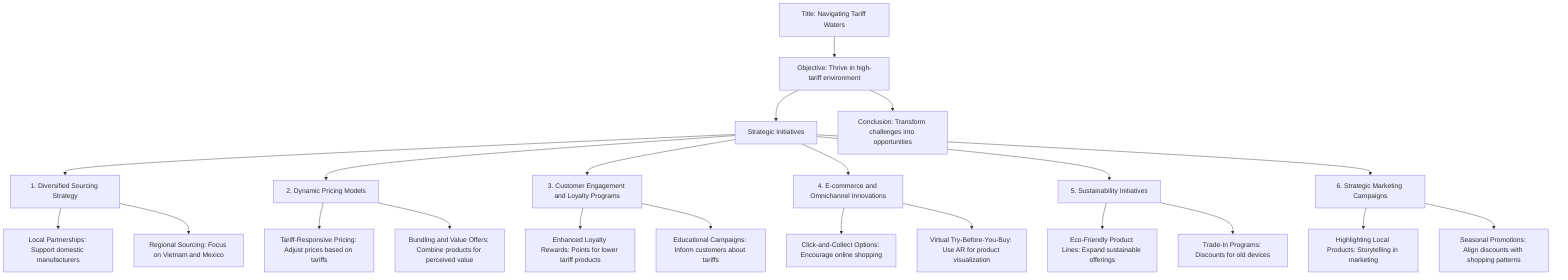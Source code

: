 flowchart TD
        A[Title: Navigating Tariff Waters] --> B[Objective: Thrive in high-tariff environment]
        
        B --> C[Strategic Initiatives]
        
        C --> D[1. Diversified Sourcing Strategy]
        D --> D1[Local Partnerships: Support domestic manufacturers]
        D --> D2[Regional Sourcing: Focus on Vietnam and Mexico]
        
        C --> E[2. Dynamic Pricing Models]
        E --> E1[Tariff-Responsive Pricing: Adjust prices based on tariffs]
        E --> E2[Bundling and Value Offers: Combine products for perceived value]
        
        C --> F[3. Customer Engagement and Loyalty Programs]
        F --> F1[Enhanced Loyalty Rewards: Points for lower tariff products]
        F --> F2[Educational Campaigns: Inform customers about tariffs]
        
        C --> G[4. E-commerce and Omnichannel Innovations]
        G --> G1[Click-and-Collect Options: Encourage online shopping]
        G --> G2[Virtual Try-Before-You-Buy: Use AR for product visualization]
        
        C --> H[5. Sustainability Initiatives]
        H --> H1[Eco-Friendly Product Lines: Expand sustainable offerings]
        H --> H2[Trade-In Programs: Discounts for old devices]
        
        C --> I[6. Strategic Marketing Campaigns]
        I --> I1[Highlighting Local Products: Storytelling in marketing]
        I --> I2[Seasonal Promotions: Align discounts with shopping patterns]
        
        B --> J[Conclusion: Transform challenges into opportunities]